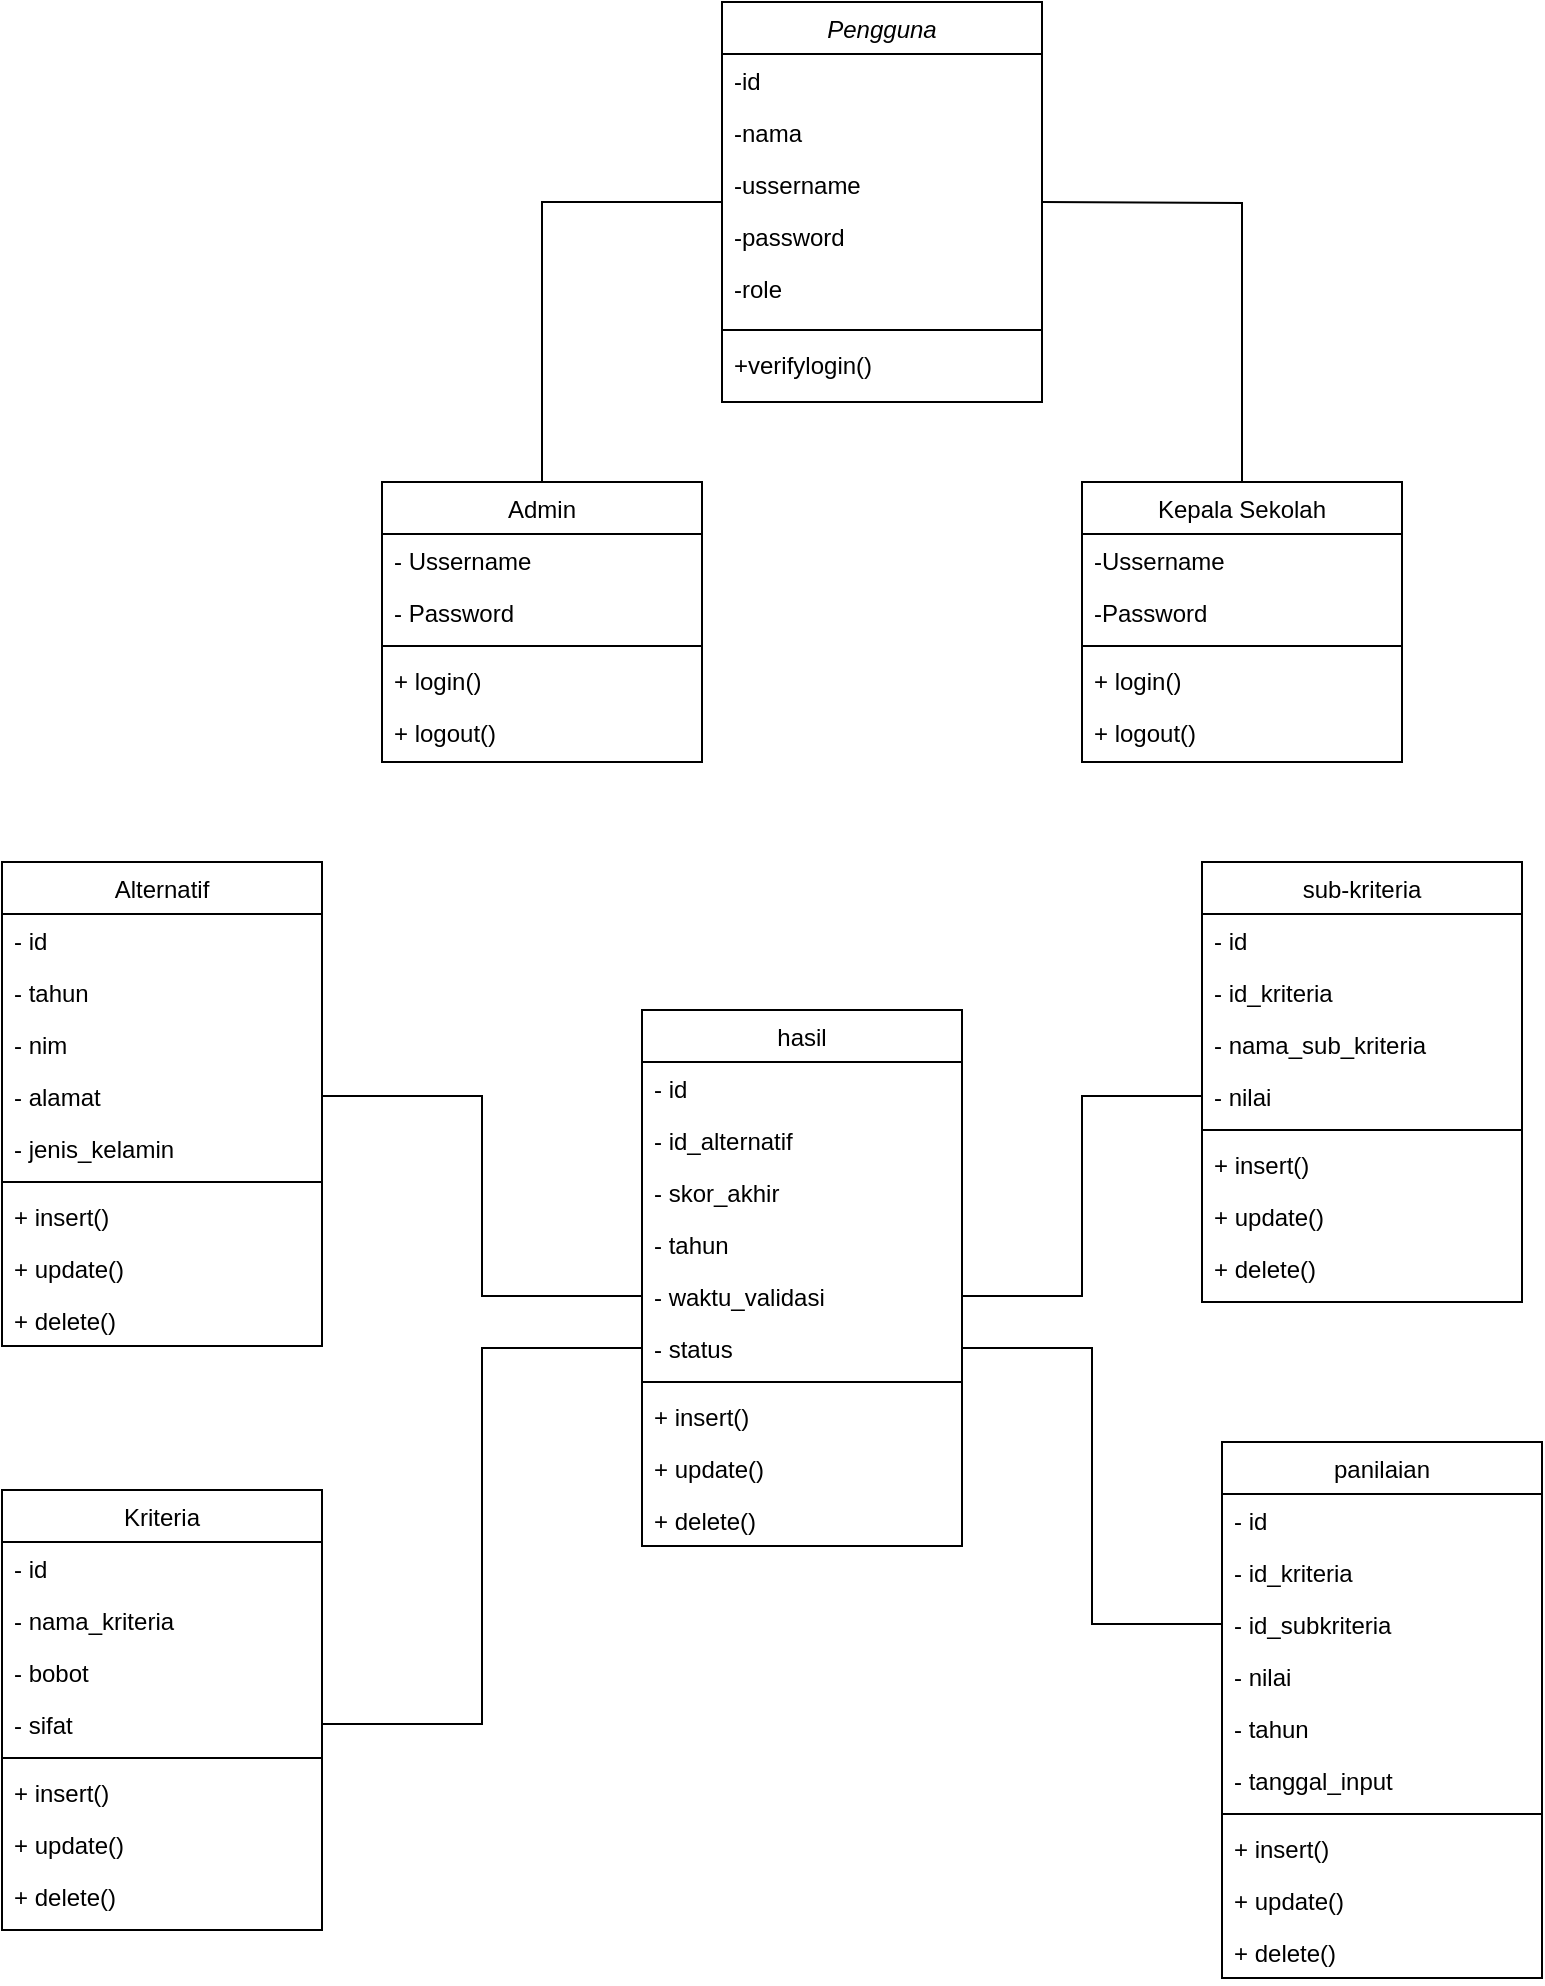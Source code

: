 <mxfile version="27.1.6">
  <diagram id="C5RBs43oDa-KdzZeNtuy" name="Page-1">
    <mxGraphModel dx="2564" dy="937" grid="1" gridSize="10" guides="1" tooltips="1" connect="1" arrows="1" fold="1" page="1" pageScale="1" pageWidth="827" pageHeight="1169" math="0" shadow="0">
      <root>
        <mxCell id="WIyWlLk6GJQsqaUBKTNV-0" />
        <mxCell id="WIyWlLk6GJQsqaUBKTNV-1" parent="WIyWlLk6GJQsqaUBKTNV-0" />
        <mxCell id="pyzo1DXGmwfTcm6O3l0r-69" style="edgeStyle=orthogonalEdgeStyle;rounded=0;orthogonalLoop=1;jettySize=auto;html=1;entryX=0.5;entryY=0;entryDx=0;entryDy=0;endArrow=none;startFill=0;" edge="1" parent="WIyWlLk6GJQsqaUBKTNV-1" source="zkfFHV4jXpPFQw0GAbJ--0" target="zkfFHV4jXpPFQw0GAbJ--17">
          <mxGeometry relative="1" as="geometry" />
        </mxCell>
        <mxCell id="zkfFHV4jXpPFQw0GAbJ--0" value="Pengguna" style="swimlane;fontStyle=2;align=center;verticalAlign=top;childLayout=stackLayout;horizontal=1;startSize=26;horizontalStack=0;resizeParent=1;resizeLast=0;collapsible=1;marginBottom=0;rounded=0;shadow=0;strokeWidth=1;" parent="WIyWlLk6GJQsqaUBKTNV-1" vertex="1">
          <mxGeometry x="340" y="80" width="160" height="200" as="geometry">
            <mxRectangle x="230" y="140" width="160" height="26" as="alternateBounds" />
          </mxGeometry>
        </mxCell>
        <mxCell id="zkfFHV4jXpPFQw0GAbJ--1" value="-id" style="text;align=left;verticalAlign=top;spacingLeft=4;spacingRight=4;overflow=hidden;rotatable=0;points=[[0,0.5],[1,0.5]];portConstraint=eastwest;" parent="zkfFHV4jXpPFQw0GAbJ--0" vertex="1">
          <mxGeometry y="26" width="160" height="26" as="geometry" />
        </mxCell>
        <mxCell id="zkfFHV4jXpPFQw0GAbJ--2" value="-nama" style="text;align=left;verticalAlign=top;spacingLeft=4;spacingRight=4;overflow=hidden;rotatable=0;points=[[0,0.5],[1,0.5]];portConstraint=eastwest;rounded=0;shadow=0;html=0;" parent="zkfFHV4jXpPFQw0GAbJ--0" vertex="1">
          <mxGeometry y="52" width="160" height="26" as="geometry" />
        </mxCell>
        <mxCell id="zkfFHV4jXpPFQw0GAbJ--3" value="-ussername" style="text;align=left;verticalAlign=top;spacingLeft=4;spacingRight=4;overflow=hidden;rotatable=0;points=[[0,0.5],[1,0.5]];portConstraint=eastwest;rounded=0;shadow=0;html=0;" parent="zkfFHV4jXpPFQw0GAbJ--0" vertex="1">
          <mxGeometry y="78" width="160" height="26" as="geometry" />
        </mxCell>
        <mxCell id="pyzo1DXGmwfTcm6O3l0r-9" value="-password" style="text;align=left;verticalAlign=top;spacingLeft=4;spacingRight=4;overflow=hidden;rotatable=0;points=[[0,0.5],[1,0.5]];portConstraint=eastwest;rounded=0;shadow=0;html=0;" vertex="1" parent="zkfFHV4jXpPFQw0GAbJ--0">
          <mxGeometry y="104" width="160" height="26" as="geometry" />
        </mxCell>
        <mxCell id="pyzo1DXGmwfTcm6O3l0r-10" value="-role" style="text;align=left;verticalAlign=top;spacingLeft=4;spacingRight=4;overflow=hidden;rotatable=0;points=[[0,0.5],[1,0.5]];portConstraint=eastwest;rounded=0;shadow=0;html=0;" vertex="1" parent="zkfFHV4jXpPFQw0GAbJ--0">
          <mxGeometry y="130" width="160" height="30" as="geometry" />
        </mxCell>
        <mxCell id="pyzo1DXGmwfTcm6O3l0r-15" value="" style="line;html=1;strokeWidth=1;align=left;verticalAlign=middle;spacingTop=-1;spacingLeft=3;spacingRight=3;rotatable=0;labelPosition=right;points=[];portConstraint=eastwest;" vertex="1" parent="zkfFHV4jXpPFQw0GAbJ--0">
          <mxGeometry y="160" width="160" height="8" as="geometry" />
        </mxCell>
        <mxCell id="pyzo1DXGmwfTcm6O3l0r-16" value="+verifylogin()" style="text;align=left;verticalAlign=top;spacingLeft=4;spacingRight=4;overflow=hidden;rotatable=0;points=[[0,0.5],[1,0.5]];portConstraint=eastwest;" vertex="1" parent="zkfFHV4jXpPFQw0GAbJ--0">
          <mxGeometry y="168" width="160" height="26" as="geometry" />
        </mxCell>
        <mxCell id="zkfFHV4jXpPFQw0GAbJ--17" value="Admin" style="swimlane;fontStyle=0;align=center;verticalAlign=top;childLayout=stackLayout;horizontal=1;startSize=26;horizontalStack=0;resizeParent=1;resizeLast=0;collapsible=1;marginBottom=0;rounded=0;shadow=0;strokeWidth=1;" parent="WIyWlLk6GJQsqaUBKTNV-1" vertex="1">
          <mxGeometry x="170" y="320" width="160" height="140" as="geometry">
            <mxRectangle x="550" y="140" width="160" height="26" as="alternateBounds" />
          </mxGeometry>
        </mxCell>
        <mxCell id="zkfFHV4jXpPFQw0GAbJ--18" value="- Ussername" style="text;align=left;verticalAlign=top;spacingLeft=4;spacingRight=4;overflow=hidden;rotatable=0;points=[[0,0.5],[1,0.5]];portConstraint=eastwest;" parent="zkfFHV4jXpPFQw0GAbJ--17" vertex="1">
          <mxGeometry y="26" width="160" height="26" as="geometry" />
        </mxCell>
        <mxCell id="zkfFHV4jXpPFQw0GAbJ--19" value="- Password" style="text;align=left;verticalAlign=top;spacingLeft=4;spacingRight=4;overflow=hidden;rotatable=0;points=[[0,0.5],[1,0.5]];portConstraint=eastwest;rounded=0;shadow=0;html=0;" parent="zkfFHV4jXpPFQw0GAbJ--17" vertex="1">
          <mxGeometry y="52" width="160" height="26" as="geometry" />
        </mxCell>
        <mxCell id="zkfFHV4jXpPFQw0GAbJ--23" value="" style="line;html=1;strokeWidth=1;align=left;verticalAlign=middle;spacingTop=-1;spacingLeft=3;spacingRight=3;rotatable=0;labelPosition=right;points=[];portConstraint=eastwest;" parent="zkfFHV4jXpPFQw0GAbJ--17" vertex="1">
          <mxGeometry y="78" width="160" height="8" as="geometry" />
        </mxCell>
        <mxCell id="zkfFHV4jXpPFQw0GAbJ--24" value="+ login()" style="text;align=left;verticalAlign=top;spacingLeft=4;spacingRight=4;overflow=hidden;rotatable=0;points=[[0,0.5],[1,0.5]];portConstraint=eastwest;" parent="zkfFHV4jXpPFQw0GAbJ--17" vertex="1">
          <mxGeometry y="86" width="160" height="26" as="geometry" />
        </mxCell>
        <mxCell id="zkfFHV4jXpPFQw0GAbJ--25" value="+ logout()" style="text;align=left;verticalAlign=top;spacingLeft=4;spacingRight=4;overflow=hidden;rotatable=0;points=[[0,0.5],[1,0.5]];portConstraint=eastwest;" parent="zkfFHV4jXpPFQw0GAbJ--17" vertex="1">
          <mxGeometry y="112" width="160" height="26" as="geometry" />
        </mxCell>
        <mxCell id="pyzo1DXGmwfTcm6O3l0r-0" value="Kepala Sekolah" style="swimlane;fontStyle=0;align=center;verticalAlign=top;childLayout=stackLayout;horizontal=1;startSize=26;horizontalStack=0;resizeParent=1;resizeLast=0;collapsible=1;marginBottom=0;rounded=0;shadow=0;strokeWidth=1;" vertex="1" parent="WIyWlLk6GJQsqaUBKTNV-1">
          <mxGeometry x="520" y="320" width="160" height="140" as="geometry">
            <mxRectangle x="550" y="140" width="160" height="26" as="alternateBounds" />
          </mxGeometry>
        </mxCell>
        <mxCell id="pyzo1DXGmwfTcm6O3l0r-13" value="-Ussername" style="text;align=left;verticalAlign=top;spacingLeft=4;spacingRight=4;overflow=hidden;rotatable=0;points=[[0,0.5],[1,0.5]];portConstraint=eastwest;" vertex="1" parent="pyzo1DXGmwfTcm6O3l0r-0">
          <mxGeometry y="26" width="160" height="26" as="geometry" />
        </mxCell>
        <mxCell id="pyzo1DXGmwfTcm6O3l0r-14" value="-Password" style="text;align=left;verticalAlign=top;spacingLeft=4;spacingRight=4;overflow=hidden;rotatable=0;points=[[0,0.5],[1,0.5]];portConstraint=eastwest;rounded=0;shadow=0;html=0;" vertex="1" parent="pyzo1DXGmwfTcm6O3l0r-0">
          <mxGeometry y="52" width="160" height="26" as="geometry" />
        </mxCell>
        <mxCell id="pyzo1DXGmwfTcm6O3l0r-6" value="" style="line;html=1;strokeWidth=1;align=left;verticalAlign=middle;spacingTop=-1;spacingLeft=3;spacingRight=3;rotatable=0;labelPosition=right;points=[];portConstraint=eastwest;" vertex="1" parent="pyzo1DXGmwfTcm6O3l0r-0">
          <mxGeometry y="78" width="160" height="8" as="geometry" />
        </mxCell>
        <mxCell id="pyzo1DXGmwfTcm6O3l0r-11" value="+ login()" style="text;align=left;verticalAlign=top;spacingLeft=4;spacingRight=4;overflow=hidden;rotatable=0;points=[[0,0.5],[1,0.5]];portConstraint=eastwest;" vertex="1" parent="pyzo1DXGmwfTcm6O3l0r-0">
          <mxGeometry y="86" width="160" height="26" as="geometry" />
        </mxCell>
        <mxCell id="pyzo1DXGmwfTcm6O3l0r-12" value="+ logout()" style="text;align=left;verticalAlign=top;spacingLeft=4;spacingRight=4;overflow=hidden;rotatable=0;points=[[0,0.5],[1,0.5]];portConstraint=eastwest;" vertex="1" parent="pyzo1DXGmwfTcm6O3l0r-0">
          <mxGeometry y="112" width="160" height="26" as="geometry" />
        </mxCell>
        <mxCell id="pyzo1DXGmwfTcm6O3l0r-17" value="Alternatif" style="swimlane;fontStyle=0;align=center;verticalAlign=top;childLayout=stackLayout;horizontal=1;startSize=26;horizontalStack=0;resizeParent=1;resizeLast=0;collapsible=1;marginBottom=0;rounded=0;shadow=0;strokeWidth=1;" vertex="1" parent="WIyWlLk6GJQsqaUBKTNV-1">
          <mxGeometry x="-20" y="510" width="160" height="242" as="geometry">
            <mxRectangle x="550" y="140" width="160" height="26" as="alternateBounds" />
          </mxGeometry>
        </mxCell>
        <mxCell id="pyzo1DXGmwfTcm6O3l0r-18" value="- id&#xa;" style="text;align=left;verticalAlign=top;spacingLeft=4;spacingRight=4;overflow=hidden;rotatable=0;points=[[0,0.5],[1,0.5]];portConstraint=eastwest;" vertex="1" parent="pyzo1DXGmwfTcm6O3l0r-17">
          <mxGeometry y="26" width="160" height="26" as="geometry" />
        </mxCell>
        <mxCell id="pyzo1DXGmwfTcm6O3l0r-19" value="- tahun" style="text;align=left;verticalAlign=top;spacingLeft=4;spacingRight=4;overflow=hidden;rotatable=0;points=[[0,0.5],[1,0.5]];portConstraint=eastwest;rounded=0;shadow=0;html=0;" vertex="1" parent="pyzo1DXGmwfTcm6O3l0r-17">
          <mxGeometry y="52" width="160" height="26" as="geometry" />
        </mxCell>
        <mxCell id="pyzo1DXGmwfTcm6O3l0r-23" value="- nim" style="text;align=left;verticalAlign=top;spacingLeft=4;spacingRight=4;overflow=hidden;rotatable=0;points=[[0,0.5],[1,0.5]];portConstraint=eastwest;rounded=0;shadow=0;html=0;" vertex="1" parent="pyzo1DXGmwfTcm6O3l0r-17">
          <mxGeometry y="78" width="160" height="26" as="geometry" />
        </mxCell>
        <mxCell id="pyzo1DXGmwfTcm6O3l0r-24" value="- alamat" style="text;align=left;verticalAlign=top;spacingLeft=4;spacingRight=4;overflow=hidden;rotatable=0;points=[[0,0.5],[1,0.5]];portConstraint=eastwest;rounded=0;shadow=0;html=0;" vertex="1" parent="pyzo1DXGmwfTcm6O3l0r-17">
          <mxGeometry y="104" width="160" height="26" as="geometry" />
        </mxCell>
        <mxCell id="pyzo1DXGmwfTcm6O3l0r-25" value="- jenis_kelamin" style="text;align=left;verticalAlign=top;spacingLeft=4;spacingRight=4;overflow=hidden;rotatable=0;points=[[0,0.5],[1,0.5]];portConstraint=eastwest;rounded=0;shadow=0;html=0;" vertex="1" parent="pyzo1DXGmwfTcm6O3l0r-17">
          <mxGeometry y="130" width="160" height="26" as="geometry" />
        </mxCell>
        <mxCell id="pyzo1DXGmwfTcm6O3l0r-20" value="" style="line;html=1;strokeWidth=1;align=left;verticalAlign=middle;spacingTop=-1;spacingLeft=3;spacingRight=3;rotatable=0;labelPosition=right;points=[];portConstraint=eastwest;" vertex="1" parent="pyzo1DXGmwfTcm6O3l0r-17">
          <mxGeometry y="156" width="160" height="8" as="geometry" />
        </mxCell>
        <mxCell id="pyzo1DXGmwfTcm6O3l0r-21" value="+ insert()" style="text;align=left;verticalAlign=top;spacingLeft=4;spacingRight=4;overflow=hidden;rotatable=0;points=[[0,0.5],[1,0.5]];portConstraint=eastwest;" vertex="1" parent="pyzo1DXGmwfTcm6O3l0r-17">
          <mxGeometry y="164" width="160" height="26" as="geometry" />
        </mxCell>
        <mxCell id="pyzo1DXGmwfTcm6O3l0r-22" value="+ update()" style="text;align=left;verticalAlign=top;spacingLeft=4;spacingRight=4;overflow=hidden;rotatable=0;points=[[0,0.5],[1,0.5]];portConstraint=eastwest;" vertex="1" parent="pyzo1DXGmwfTcm6O3l0r-17">
          <mxGeometry y="190" width="160" height="26" as="geometry" />
        </mxCell>
        <mxCell id="pyzo1DXGmwfTcm6O3l0r-26" value="+ delete()" style="text;align=left;verticalAlign=top;spacingLeft=4;spacingRight=4;overflow=hidden;rotatable=0;points=[[0,0.5],[1,0.5]];portConstraint=eastwest;" vertex="1" parent="pyzo1DXGmwfTcm6O3l0r-17">
          <mxGeometry y="216" width="160" height="26" as="geometry" />
        </mxCell>
        <mxCell id="pyzo1DXGmwfTcm6O3l0r-27" value="Kriteria" style="swimlane;fontStyle=0;align=center;verticalAlign=top;childLayout=stackLayout;horizontal=1;startSize=26;horizontalStack=0;resizeParent=1;resizeLast=0;collapsible=1;marginBottom=0;rounded=0;shadow=0;strokeWidth=1;" vertex="1" parent="WIyWlLk6GJQsqaUBKTNV-1">
          <mxGeometry x="-20" y="824" width="160" height="220" as="geometry">
            <mxRectangle x="550" y="140" width="160" height="26" as="alternateBounds" />
          </mxGeometry>
        </mxCell>
        <mxCell id="pyzo1DXGmwfTcm6O3l0r-28" value="- id&#xa;" style="text;align=left;verticalAlign=top;spacingLeft=4;spacingRight=4;overflow=hidden;rotatable=0;points=[[0,0.5],[1,0.5]];portConstraint=eastwest;" vertex="1" parent="pyzo1DXGmwfTcm6O3l0r-27">
          <mxGeometry y="26" width="160" height="26" as="geometry" />
        </mxCell>
        <mxCell id="pyzo1DXGmwfTcm6O3l0r-29" value="- nama_kriteria" style="text;align=left;verticalAlign=top;spacingLeft=4;spacingRight=4;overflow=hidden;rotatable=0;points=[[0,0.5],[1,0.5]];portConstraint=eastwest;rounded=0;shadow=0;html=0;" vertex="1" parent="pyzo1DXGmwfTcm6O3l0r-27">
          <mxGeometry y="52" width="160" height="26" as="geometry" />
        </mxCell>
        <mxCell id="pyzo1DXGmwfTcm6O3l0r-30" value="- bobot" style="text;align=left;verticalAlign=top;spacingLeft=4;spacingRight=4;overflow=hidden;rotatable=0;points=[[0,0.5],[1,0.5]];portConstraint=eastwest;rounded=0;shadow=0;html=0;" vertex="1" parent="pyzo1DXGmwfTcm6O3l0r-27">
          <mxGeometry y="78" width="160" height="26" as="geometry" />
        </mxCell>
        <mxCell id="pyzo1DXGmwfTcm6O3l0r-31" value="- sifat" style="text;align=left;verticalAlign=top;spacingLeft=4;spacingRight=4;overflow=hidden;rotatable=0;points=[[0,0.5],[1,0.5]];portConstraint=eastwest;rounded=0;shadow=0;html=0;" vertex="1" parent="pyzo1DXGmwfTcm6O3l0r-27">
          <mxGeometry y="104" width="160" height="26" as="geometry" />
        </mxCell>
        <mxCell id="pyzo1DXGmwfTcm6O3l0r-33" value="" style="line;html=1;strokeWidth=1;align=left;verticalAlign=middle;spacingTop=-1;spacingLeft=3;spacingRight=3;rotatable=0;labelPosition=right;points=[];portConstraint=eastwest;" vertex="1" parent="pyzo1DXGmwfTcm6O3l0r-27">
          <mxGeometry y="130" width="160" height="8" as="geometry" />
        </mxCell>
        <mxCell id="pyzo1DXGmwfTcm6O3l0r-34" value="+ insert()" style="text;align=left;verticalAlign=top;spacingLeft=4;spacingRight=4;overflow=hidden;rotatable=0;points=[[0,0.5],[1,0.5]];portConstraint=eastwest;" vertex="1" parent="pyzo1DXGmwfTcm6O3l0r-27">
          <mxGeometry y="138" width="160" height="26" as="geometry" />
        </mxCell>
        <mxCell id="pyzo1DXGmwfTcm6O3l0r-35" value="+ update()" style="text;align=left;verticalAlign=top;spacingLeft=4;spacingRight=4;overflow=hidden;rotatable=0;points=[[0,0.5],[1,0.5]];portConstraint=eastwest;" vertex="1" parent="pyzo1DXGmwfTcm6O3l0r-27">
          <mxGeometry y="164" width="160" height="26" as="geometry" />
        </mxCell>
        <mxCell id="pyzo1DXGmwfTcm6O3l0r-36" value="+ delete()" style="text;align=left;verticalAlign=top;spacingLeft=4;spacingRight=4;overflow=hidden;rotatable=0;points=[[0,0.5],[1,0.5]];portConstraint=eastwest;" vertex="1" parent="pyzo1DXGmwfTcm6O3l0r-27">
          <mxGeometry y="190" width="160" height="26" as="geometry" />
        </mxCell>
        <mxCell id="pyzo1DXGmwfTcm6O3l0r-37" value="sub-kriteria" style="swimlane;fontStyle=0;align=center;verticalAlign=top;childLayout=stackLayout;horizontal=1;startSize=26;horizontalStack=0;resizeParent=1;resizeLast=0;collapsible=1;marginBottom=0;rounded=0;shadow=0;strokeWidth=1;" vertex="1" parent="WIyWlLk6GJQsqaUBKTNV-1">
          <mxGeometry x="580" y="510" width="160" height="220" as="geometry">
            <mxRectangle x="550" y="140" width="160" height="26" as="alternateBounds" />
          </mxGeometry>
        </mxCell>
        <mxCell id="pyzo1DXGmwfTcm6O3l0r-38" value="- id&#xa;" style="text;align=left;verticalAlign=top;spacingLeft=4;spacingRight=4;overflow=hidden;rotatable=0;points=[[0,0.5],[1,0.5]];portConstraint=eastwest;" vertex="1" parent="pyzo1DXGmwfTcm6O3l0r-37">
          <mxGeometry y="26" width="160" height="26" as="geometry" />
        </mxCell>
        <mxCell id="pyzo1DXGmwfTcm6O3l0r-39" value="- id_kriteria" style="text;align=left;verticalAlign=top;spacingLeft=4;spacingRight=4;overflow=hidden;rotatable=0;points=[[0,0.5],[1,0.5]];portConstraint=eastwest;rounded=0;shadow=0;html=0;" vertex="1" parent="pyzo1DXGmwfTcm6O3l0r-37">
          <mxGeometry y="52" width="160" height="26" as="geometry" />
        </mxCell>
        <mxCell id="pyzo1DXGmwfTcm6O3l0r-40" value="- nama_sub_kriteria" style="text;align=left;verticalAlign=top;spacingLeft=4;spacingRight=4;overflow=hidden;rotatable=0;points=[[0,0.5],[1,0.5]];portConstraint=eastwest;rounded=0;shadow=0;html=0;" vertex="1" parent="pyzo1DXGmwfTcm6O3l0r-37">
          <mxGeometry y="78" width="160" height="26" as="geometry" />
        </mxCell>
        <mxCell id="pyzo1DXGmwfTcm6O3l0r-41" value="- nilai" style="text;align=left;verticalAlign=top;spacingLeft=4;spacingRight=4;overflow=hidden;rotatable=0;points=[[0,0.5],[1,0.5]];portConstraint=eastwest;rounded=0;shadow=0;html=0;" vertex="1" parent="pyzo1DXGmwfTcm6O3l0r-37">
          <mxGeometry y="104" width="160" height="26" as="geometry" />
        </mxCell>
        <mxCell id="pyzo1DXGmwfTcm6O3l0r-42" value="" style="line;html=1;strokeWidth=1;align=left;verticalAlign=middle;spacingTop=-1;spacingLeft=3;spacingRight=3;rotatable=0;labelPosition=right;points=[];portConstraint=eastwest;" vertex="1" parent="pyzo1DXGmwfTcm6O3l0r-37">
          <mxGeometry y="130" width="160" height="8" as="geometry" />
        </mxCell>
        <mxCell id="pyzo1DXGmwfTcm6O3l0r-43" value="+ insert()" style="text;align=left;verticalAlign=top;spacingLeft=4;spacingRight=4;overflow=hidden;rotatable=0;points=[[0,0.5],[1,0.5]];portConstraint=eastwest;" vertex="1" parent="pyzo1DXGmwfTcm6O3l0r-37">
          <mxGeometry y="138" width="160" height="26" as="geometry" />
        </mxCell>
        <mxCell id="pyzo1DXGmwfTcm6O3l0r-44" value="+ update()" style="text;align=left;verticalAlign=top;spacingLeft=4;spacingRight=4;overflow=hidden;rotatable=0;points=[[0,0.5],[1,0.5]];portConstraint=eastwest;" vertex="1" parent="pyzo1DXGmwfTcm6O3l0r-37">
          <mxGeometry y="164" width="160" height="26" as="geometry" />
        </mxCell>
        <mxCell id="pyzo1DXGmwfTcm6O3l0r-45" value="+ delete()" style="text;align=left;verticalAlign=top;spacingLeft=4;spacingRight=4;overflow=hidden;rotatable=0;points=[[0,0.5],[1,0.5]];portConstraint=eastwest;" vertex="1" parent="pyzo1DXGmwfTcm6O3l0r-37">
          <mxGeometry y="190" width="160" height="26" as="geometry" />
        </mxCell>
        <mxCell id="pyzo1DXGmwfTcm6O3l0r-46" value="panilaian" style="swimlane;fontStyle=0;align=center;verticalAlign=top;childLayout=stackLayout;horizontal=1;startSize=26;horizontalStack=0;resizeParent=1;resizeLast=0;collapsible=1;marginBottom=0;rounded=0;shadow=0;strokeWidth=1;" vertex="1" parent="WIyWlLk6GJQsqaUBKTNV-1">
          <mxGeometry x="590" y="800" width="160" height="268" as="geometry">
            <mxRectangle x="550" y="140" width="160" height="26" as="alternateBounds" />
          </mxGeometry>
        </mxCell>
        <mxCell id="pyzo1DXGmwfTcm6O3l0r-47" value="- id&#xa;" style="text;align=left;verticalAlign=top;spacingLeft=4;spacingRight=4;overflow=hidden;rotatable=0;points=[[0,0.5],[1,0.5]];portConstraint=eastwest;" vertex="1" parent="pyzo1DXGmwfTcm6O3l0r-46">
          <mxGeometry y="26" width="160" height="26" as="geometry" />
        </mxCell>
        <mxCell id="pyzo1DXGmwfTcm6O3l0r-48" value="- id_kriteria" style="text;align=left;verticalAlign=top;spacingLeft=4;spacingRight=4;overflow=hidden;rotatable=0;points=[[0,0.5],[1,0.5]];portConstraint=eastwest;rounded=0;shadow=0;html=0;" vertex="1" parent="pyzo1DXGmwfTcm6O3l0r-46">
          <mxGeometry y="52" width="160" height="26" as="geometry" />
        </mxCell>
        <mxCell id="pyzo1DXGmwfTcm6O3l0r-49" value="- id_subkriteria" style="text;align=left;verticalAlign=top;spacingLeft=4;spacingRight=4;overflow=hidden;rotatable=0;points=[[0,0.5],[1,0.5]];portConstraint=eastwest;rounded=0;shadow=0;html=0;" vertex="1" parent="pyzo1DXGmwfTcm6O3l0r-46">
          <mxGeometry y="78" width="160" height="26" as="geometry" />
        </mxCell>
        <mxCell id="pyzo1DXGmwfTcm6O3l0r-50" value="- nilai" style="text;align=left;verticalAlign=top;spacingLeft=4;spacingRight=4;overflow=hidden;rotatable=0;points=[[0,0.5],[1,0.5]];portConstraint=eastwest;rounded=0;shadow=0;html=0;" vertex="1" parent="pyzo1DXGmwfTcm6O3l0r-46">
          <mxGeometry y="104" width="160" height="26" as="geometry" />
        </mxCell>
        <mxCell id="pyzo1DXGmwfTcm6O3l0r-55" value="- tahun " style="text;align=left;verticalAlign=top;spacingLeft=4;spacingRight=4;overflow=hidden;rotatable=0;points=[[0,0.5],[1,0.5]];portConstraint=eastwest;rounded=0;shadow=0;html=0;" vertex="1" parent="pyzo1DXGmwfTcm6O3l0r-46">
          <mxGeometry y="130" width="160" height="26" as="geometry" />
        </mxCell>
        <mxCell id="pyzo1DXGmwfTcm6O3l0r-56" value="- tanggal_input" style="text;align=left;verticalAlign=top;spacingLeft=4;spacingRight=4;overflow=hidden;rotatable=0;points=[[0,0.5],[1,0.5]];portConstraint=eastwest;rounded=0;shadow=0;html=0;" vertex="1" parent="pyzo1DXGmwfTcm6O3l0r-46">
          <mxGeometry y="156" width="160" height="26" as="geometry" />
        </mxCell>
        <mxCell id="pyzo1DXGmwfTcm6O3l0r-51" value="" style="line;html=1;strokeWidth=1;align=left;verticalAlign=middle;spacingTop=-1;spacingLeft=3;spacingRight=3;rotatable=0;labelPosition=right;points=[];portConstraint=eastwest;" vertex="1" parent="pyzo1DXGmwfTcm6O3l0r-46">
          <mxGeometry y="182" width="160" height="8" as="geometry" />
        </mxCell>
        <mxCell id="pyzo1DXGmwfTcm6O3l0r-52" value="+ insert()" style="text;align=left;verticalAlign=top;spacingLeft=4;spacingRight=4;overflow=hidden;rotatable=0;points=[[0,0.5],[1,0.5]];portConstraint=eastwest;" vertex="1" parent="pyzo1DXGmwfTcm6O3l0r-46">
          <mxGeometry y="190" width="160" height="26" as="geometry" />
        </mxCell>
        <mxCell id="pyzo1DXGmwfTcm6O3l0r-53" value="+ update()" style="text;align=left;verticalAlign=top;spacingLeft=4;spacingRight=4;overflow=hidden;rotatable=0;points=[[0,0.5],[1,0.5]];portConstraint=eastwest;" vertex="1" parent="pyzo1DXGmwfTcm6O3l0r-46">
          <mxGeometry y="216" width="160" height="26" as="geometry" />
        </mxCell>
        <mxCell id="pyzo1DXGmwfTcm6O3l0r-54" value="+ delete()" style="text;align=left;verticalAlign=top;spacingLeft=4;spacingRight=4;overflow=hidden;rotatable=0;points=[[0,0.5],[1,0.5]];portConstraint=eastwest;" vertex="1" parent="pyzo1DXGmwfTcm6O3l0r-46">
          <mxGeometry y="242" width="160" height="26" as="geometry" />
        </mxCell>
        <mxCell id="pyzo1DXGmwfTcm6O3l0r-57" value="hasil" style="swimlane;fontStyle=0;align=center;verticalAlign=top;childLayout=stackLayout;horizontal=1;startSize=26;horizontalStack=0;resizeParent=1;resizeLast=0;collapsible=1;marginBottom=0;rounded=0;shadow=0;strokeWidth=1;" vertex="1" parent="WIyWlLk6GJQsqaUBKTNV-1">
          <mxGeometry x="300" y="584" width="160" height="268" as="geometry">
            <mxRectangle x="550" y="140" width="160" height="26" as="alternateBounds" />
          </mxGeometry>
        </mxCell>
        <mxCell id="pyzo1DXGmwfTcm6O3l0r-58" value="- id&#xa;" style="text;align=left;verticalAlign=top;spacingLeft=4;spacingRight=4;overflow=hidden;rotatable=0;points=[[0,0.5],[1,0.5]];portConstraint=eastwest;" vertex="1" parent="pyzo1DXGmwfTcm6O3l0r-57">
          <mxGeometry y="26" width="160" height="26" as="geometry" />
        </mxCell>
        <mxCell id="pyzo1DXGmwfTcm6O3l0r-59" value="- id_alternatif" style="text;align=left;verticalAlign=top;spacingLeft=4;spacingRight=4;overflow=hidden;rotatable=0;points=[[0,0.5],[1,0.5]];portConstraint=eastwest;rounded=0;shadow=0;html=0;" vertex="1" parent="pyzo1DXGmwfTcm6O3l0r-57">
          <mxGeometry y="52" width="160" height="26" as="geometry" />
        </mxCell>
        <mxCell id="pyzo1DXGmwfTcm6O3l0r-60" value="- skor_akhir" style="text;align=left;verticalAlign=top;spacingLeft=4;spacingRight=4;overflow=hidden;rotatable=0;points=[[0,0.5],[1,0.5]];portConstraint=eastwest;rounded=0;shadow=0;html=0;" vertex="1" parent="pyzo1DXGmwfTcm6O3l0r-57">
          <mxGeometry y="78" width="160" height="26" as="geometry" />
        </mxCell>
        <mxCell id="pyzo1DXGmwfTcm6O3l0r-61" value="- tahun" style="text;align=left;verticalAlign=top;spacingLeft=4;spacingRight=4;overflow=hidden;rotatable=0;points=[[0,0.5],[1,0.5]];portConstraint=eastwest;rounded=0;shadow=0;html=0;" vertex="1" parent="pyzo1DXGmwfTcm6O3l0r-57">
          <mxGeometry y="104" width="160" height="26" as="geometry" />
        </mxCell>
        <mxCell id="pyzo1DXGmwfTcm6O3l0r-62" value="- waktu_validasi" style="text;align=left;verticalAlign=top;spacingLeft=4;spacingRight=4;overflow=hidden;rotatable=0;points=[[0,0.5],[1,0.5]];portConstraint=eastwest;rounded=0;shadow=0;html=0;" vertex="1" parent="pyzo1DXGmwfTcm6O3l0r-57">
          <mxGeometry y="130" width="160" height="26" as="geometry" />
        </mxCell>
        <mxCell id="pyzo1DXGmwfTcm6O3l0r-63" value="- status" style="text;align=left;verticalAlign=top;spacingLeft=4;spacingRight=4;overflow=hidden;rotatable=0;points=[[0,0.5],[1,0.5]];portConstraint=eastwest;rounded=0;shadow=0;html=0;" vertex="1" parent="pyzo1DXGmwfTcm6O3l0r-57">
          <mxGeometry y="156" width="160" height="26" as="geometry" />
        </mxCell>
        <mxCell id="pyzo1DXGmwfTcm6O3l0r-64" value="" style="line;html=1;strokeWidth=1;align=left;verticalAlign=middle;spacingTop=-1;spacingLeft=3;spacingRight=3;rotatable=0;labelPosition=right;points=[];portConstraint=eastwest;" vertex="1" parent="pyzo1DXGmwfTcm6O3l0r-57">
          <mxGeometry y="182" width="160" height="8" as="geometry" />
        </mxCell>
        <mxCell id="pyzo1DXGmwfTcm6O3l0r-65" value="+ insert()" style="text;align=left;verticalAlign=top;spacingLeft=4;spacingRight=4;overflow=hidden;rotatable=0;points=[[0,0.5],[1,0.5]];portConstraint=eastwest;" vertex="1" parent="pyzo1DXGmwfTcm6O3l0r-57">
          <mxGeometry y="190" width="160" height="26" as="geometry" />
        </mxCell>
        <mxCell id="pyzo1DXGmwfTcm6O3l0r-66" value="+ update()" style="text;align=left;verticalAlign=top;spacingLeft=4;spacingRight=4;overflow=hidden;rotatable=0;points=[[0,0.5],[1,0.5]];portConstraint=eastwest;" vertex="1" parent="pyzo1DXGmwfTcm6O3l0r-57">
          <mxGeometry y="216" width="160" height="26" as="geometry" />
        </mxCell>
        <mxCell id="pyzo1DXGmwfTcm6O3l0r-67" value="+ delete()" style="text;align=left;verticalAlign=top;spacingLeft=4;spacingRight=4;overflow=hidden;rotatable=0;points=[[0,0.5],[1,0.5]];portConstraint=eastwest;" vertex="1" parent="pyzo1DXGmwfTcm6O3l0r-57">
          <mxGeometry y="242" width="160" height="26" as="geometry" />
        </mxCell>
        <mxCell id="pyzo1DXGmwfTcm6O3l0r-68" style="edgeStyle=orthogonalEdgeStyle;rounded=0;orthogonalLoop=1;jettySize=auto;html=1;entryX=0.5;entryY=0;entryDx=0;entryDy=0;endArrow=none;startFill=0;" edge="1" parent="WIyWlLk6GJQsqaUBKTNV-1" target="pyzo1DXGmwfTcm6O3l0r-0">
          <mxGeometry relative="1" as="geometry">
            <mxPoint x="500" y="180" as="sourcePoint" />
            <mxPoint x="600" y="303" as="targetPoint" />
          </mxGeometry>
        </mxCell>
        <mxCell id="pyzo1DXGmwfTcm6O3l0r-74" style="edgeStyle=orthogonalEdgeStyle;rounded=0;orthogonalLoop=1;jettySize=auto;html=1;entryX=0;entryY=0.5;entryDx=0;entryDy=0;endArrow=none;startFill=0;" edge="1" parent="WIyWlLk6GJQsqaUBKTNV-1" source="pyzo1DXGmwfTcm6O3l0r-24" target="pyzo1DXGmwfTcm6O3l0r-62">
          <mxGeometry relative="1" as="geometry" />
        </mxCell>
        <mxCell id="pyzo1DXGmwfTcm6O3l0r-75" style="edgeStyle=orthogonalEdgeStyle;rounded=0;orthogonalLoop=1;jettySize=auto;html=1;entryX=0;entryY=0.5;entryDx=0;entryDy=0;endArrow=none;startFill=0;" edge="1" parent="WIyWlLk6GJQsqaUBKTNV-1" source="pyzo1DXGmwfTcm6O3l0r-31" target="pyzo1DXGmwfTcm6O3l0r-63">
          <mxGeometry relative="1" as="geometry" />
        </mxCell>
        <mxCell id="pyzo1DXGmwfTcm6O3l0r-76" style="edgeStyle=orthogonalEdgeStyle;rounded=0;orthogonalLoop=1;jettySize=auto;html=1;entryX=1;entryY=0.5;entryDx=0;entryDy=0;endArrow=none;startFill=0;" edge="1" parent="WIyWlLk6GJQsqaUBKTNV-1" source="pyzo1DXGmwfTcm6O3l0r-41" target="pyzo1DXGmwfTcm6O3l0r-62">
          <mxGeometry relative="1" as="geometry" />
        </mxCell>
        <mxCell id="pyzo1DXGmwfTcm6O3l0r-77" style="edgeStyle=orthogonalEdgeStyle;rounded=0;orthogonalLoop=1;jettySize=auto;html=1;entryX=1;entryY=0.5;entryDx=0;entryDy=0;endArrow=none;startFill=0;" edge="1" parent="WIyWlLk6GJQsqaUBKTNV-1" source="pyzo1DXGmwfTcm6O3l0r-49" target="pyzo1DXGmwfTcm6O3l0r-63">
          <mxGeometry relative="1" as="geometry" />
        </mxCell>
      </root>
    </mxGraphModel>
  </diagram>
</mxfile>
